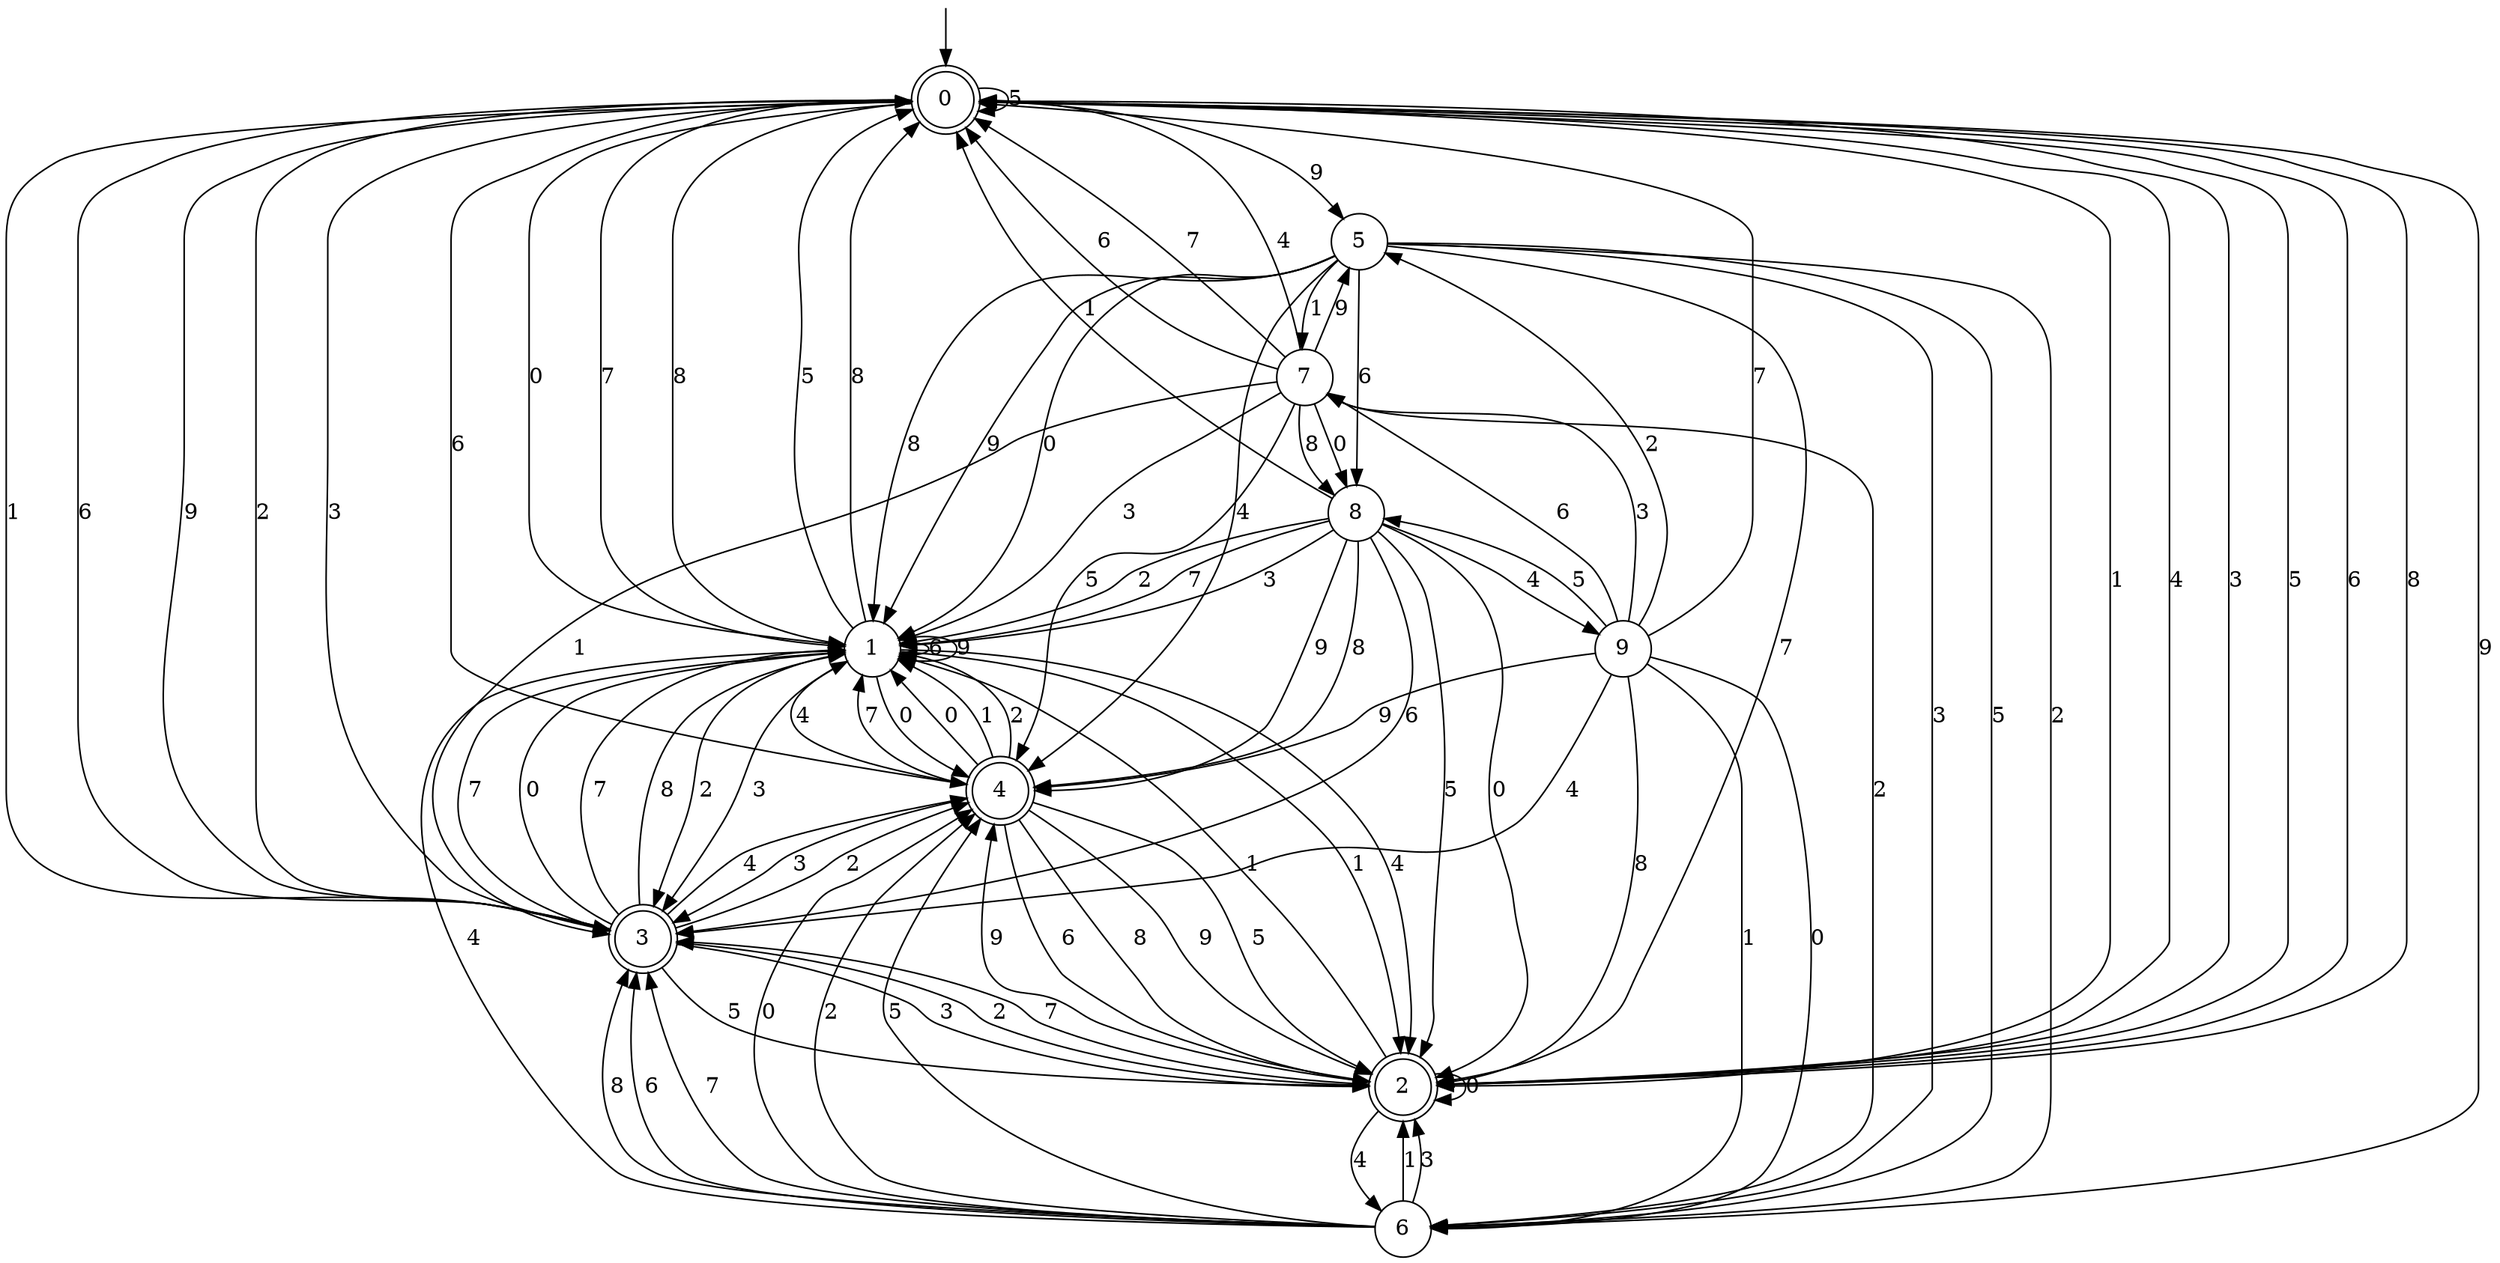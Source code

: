 digraph g {

	s0 [shape="doublecircle" label="0"];
	s1 [shape="circle" label="1"];
	s2 [shape="doublecircle" label="2"];
	s3 [shape="doublecircle" label="3"];
	s4 [shape="doublecircle" label="4"];
	s5 [shape="circle" label="5"];
	s6 [shape="circle" label="6"];
	s7 [shape="circle" label="7"];
	s8 [shape="circle" label="8"];
	s9 [shape="circle" label="9"];
	s0 -> s1 [label="0"];
	s0 -> s2 [label="1"];
	s0 -> s3 [label="2"];
	s0 -> s3 [label="3"];
	s0 -> s2 [label="4"];
	s0 -> s0 [label="5"];
	s0 -> s4 [label="6"];
	s0 -> s1 [label="7"];
	s0 -> s1 [label="8"];
	s0 -> s5 [label="9"];
	s1 -> s4 [label="0"];
	s1 -> s2 [label="1"];
	s1 -> s3 [label="2"];
	s1 -> s3 [label="3"];
	s1 -> s2 [label="4"];
	s1 -> s0 [label="5"];
	s1 -> s1 [label="6"];
	s1 -> s3 [label="7"];
	s1 -> s0 [label="8"];
	s1 -> s1 [label="9"];
	s2 -> s2 [label="0"];
	s2 -> s1 [label="1"];
	s2 -> s3 [label="2"];
	s2 -> s0 [label="3"];
	s2 -> s6 [label="4"];
	s2 -> s0 [label="5"];
	s2 -> s0 [label="6"];
	s2 -> s3 [label="7"];
	s2 -> s0 [label="8"];
	s2 -> s4 [label="9"];
	s3 -> s1 [label="0"];
	s3 -> s0 [label="1"];
	s3 -> s4 [label="2"];
	s3 -> s2 [label="3"];
	s3 -> s4 [label="4"];
	s3 -> s2 [label="5"];
	s3 -> s0 [label="6"];
	s3 -> s1 [label="7"];
	s3 -> s1 [label="8"];
	s3 -> s0 [label="9"];
	s4 -> s1 [label="0"];
	s4 -> s1 [label="1"];
	s4 -> s1 [label="2"];
	s4 -> s3 [label="3"];
	s4 -> s1 [label="4"];
	s4 -> s2 [label="5"];
	s4 -> s2 [label="6"];
	s4 -> s1 [label="7"];
	s4 -> s2 [label="8"];
	s4 -> s2 [label="9"];
	s5 -> s1 [label="0"];
	s5 -> s7 [label="1"];
	s5 -> s6 [label="2"];
	s5 -> s6 [label="3"];
	s5 -> s4 [label="4"];
	s5 -> s6 [label="5"];
	s5 -> s8 [label="6"];
	s5 -> s2 [label="7"];
	s5 -> s1 [label="8"];
	s5 -> s1 [label="9"];
	s6 -> s4 [label="0"];
	s6 -> s2 [label="1"];
	s6 -> s4 [label="2"];
	s6 -> s2 [label="3"];
	s6 -> s1 [label="4"];
	s6 -> s4 [label="5"];
	s6 -> s3 [label="6"];
	s6 -> s3 [label="7"];
	s6 -> s3 [label="8"];
	s6 -> s0 [label="9"];
	s7 -> s8 [label="0"];
	s7 -> s3 [label="1"];
	s7 -> s6 [label="2"];
	s7 -> s1 [label="3"];
	s7 -> s0 [label="4"];
	s7 -> s4 [label="5"];
	s7 -> s0 [label="6"];
	s7 -> s0 [label="7"];
	s7 -> s8 [label="8"];
	s7 -> s5 [label="9"];
	s8 -> s2 [label="0"];
	s8 -> s0 [label="1"];
	s8 -> s1 [label="2"];
	s8 -> s1 [label="3"];
	s8 -> s9 [label="4"];
	s8 -> s2 [label="5"];
	s8 -> s3 [label="6"];
	s8 -> s1 [label="7"];
	s8 -> s4 [label="8"];
	s8 -> s4 [label="9"];
	s9 -> s6 [label="0"];
	s9 -> s6 [label="1"];
	s9 -> s5 [label="2"];
	s9 -> s7 [label="3"];
	s9 -> s3 [label="4"];
	s9 -> s8 [label="5"];
	s9 -> s7 [label="6"];
	s9 -> s0 [label="7"];
	s9 -> s2 [label="8"];
	s9 -> s4 [label="9"];

__start0 [label="" shape="none" width="0" height="0"];
__start0 -> s0;

}
